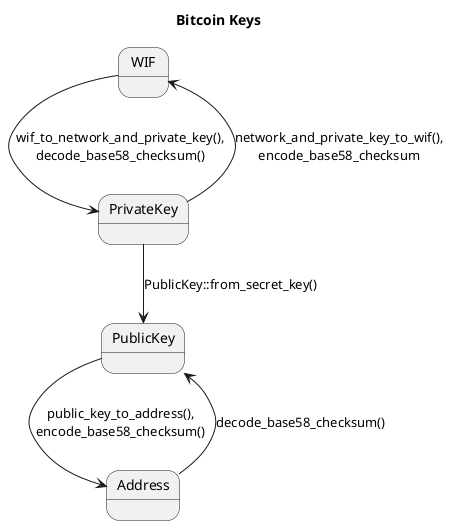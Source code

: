 @startuml
title Bitcoin Keys


state WIF {
    
}

WIF --> PrivateKey : wif_to_network_and_private_key(),\ndecode_base58_checksum()
PrivateKey --> WIF : network_and_private_key_to_wif(),\nencode_base58_checksum

PrivateKey --> PublicKey : PublicKey::from_secret_key()

PublicKey --> Address : public_key_to_address(),\nencode_base58_checksum()

Address  --> PublicKey : decode_base58_checksum()


@enduml